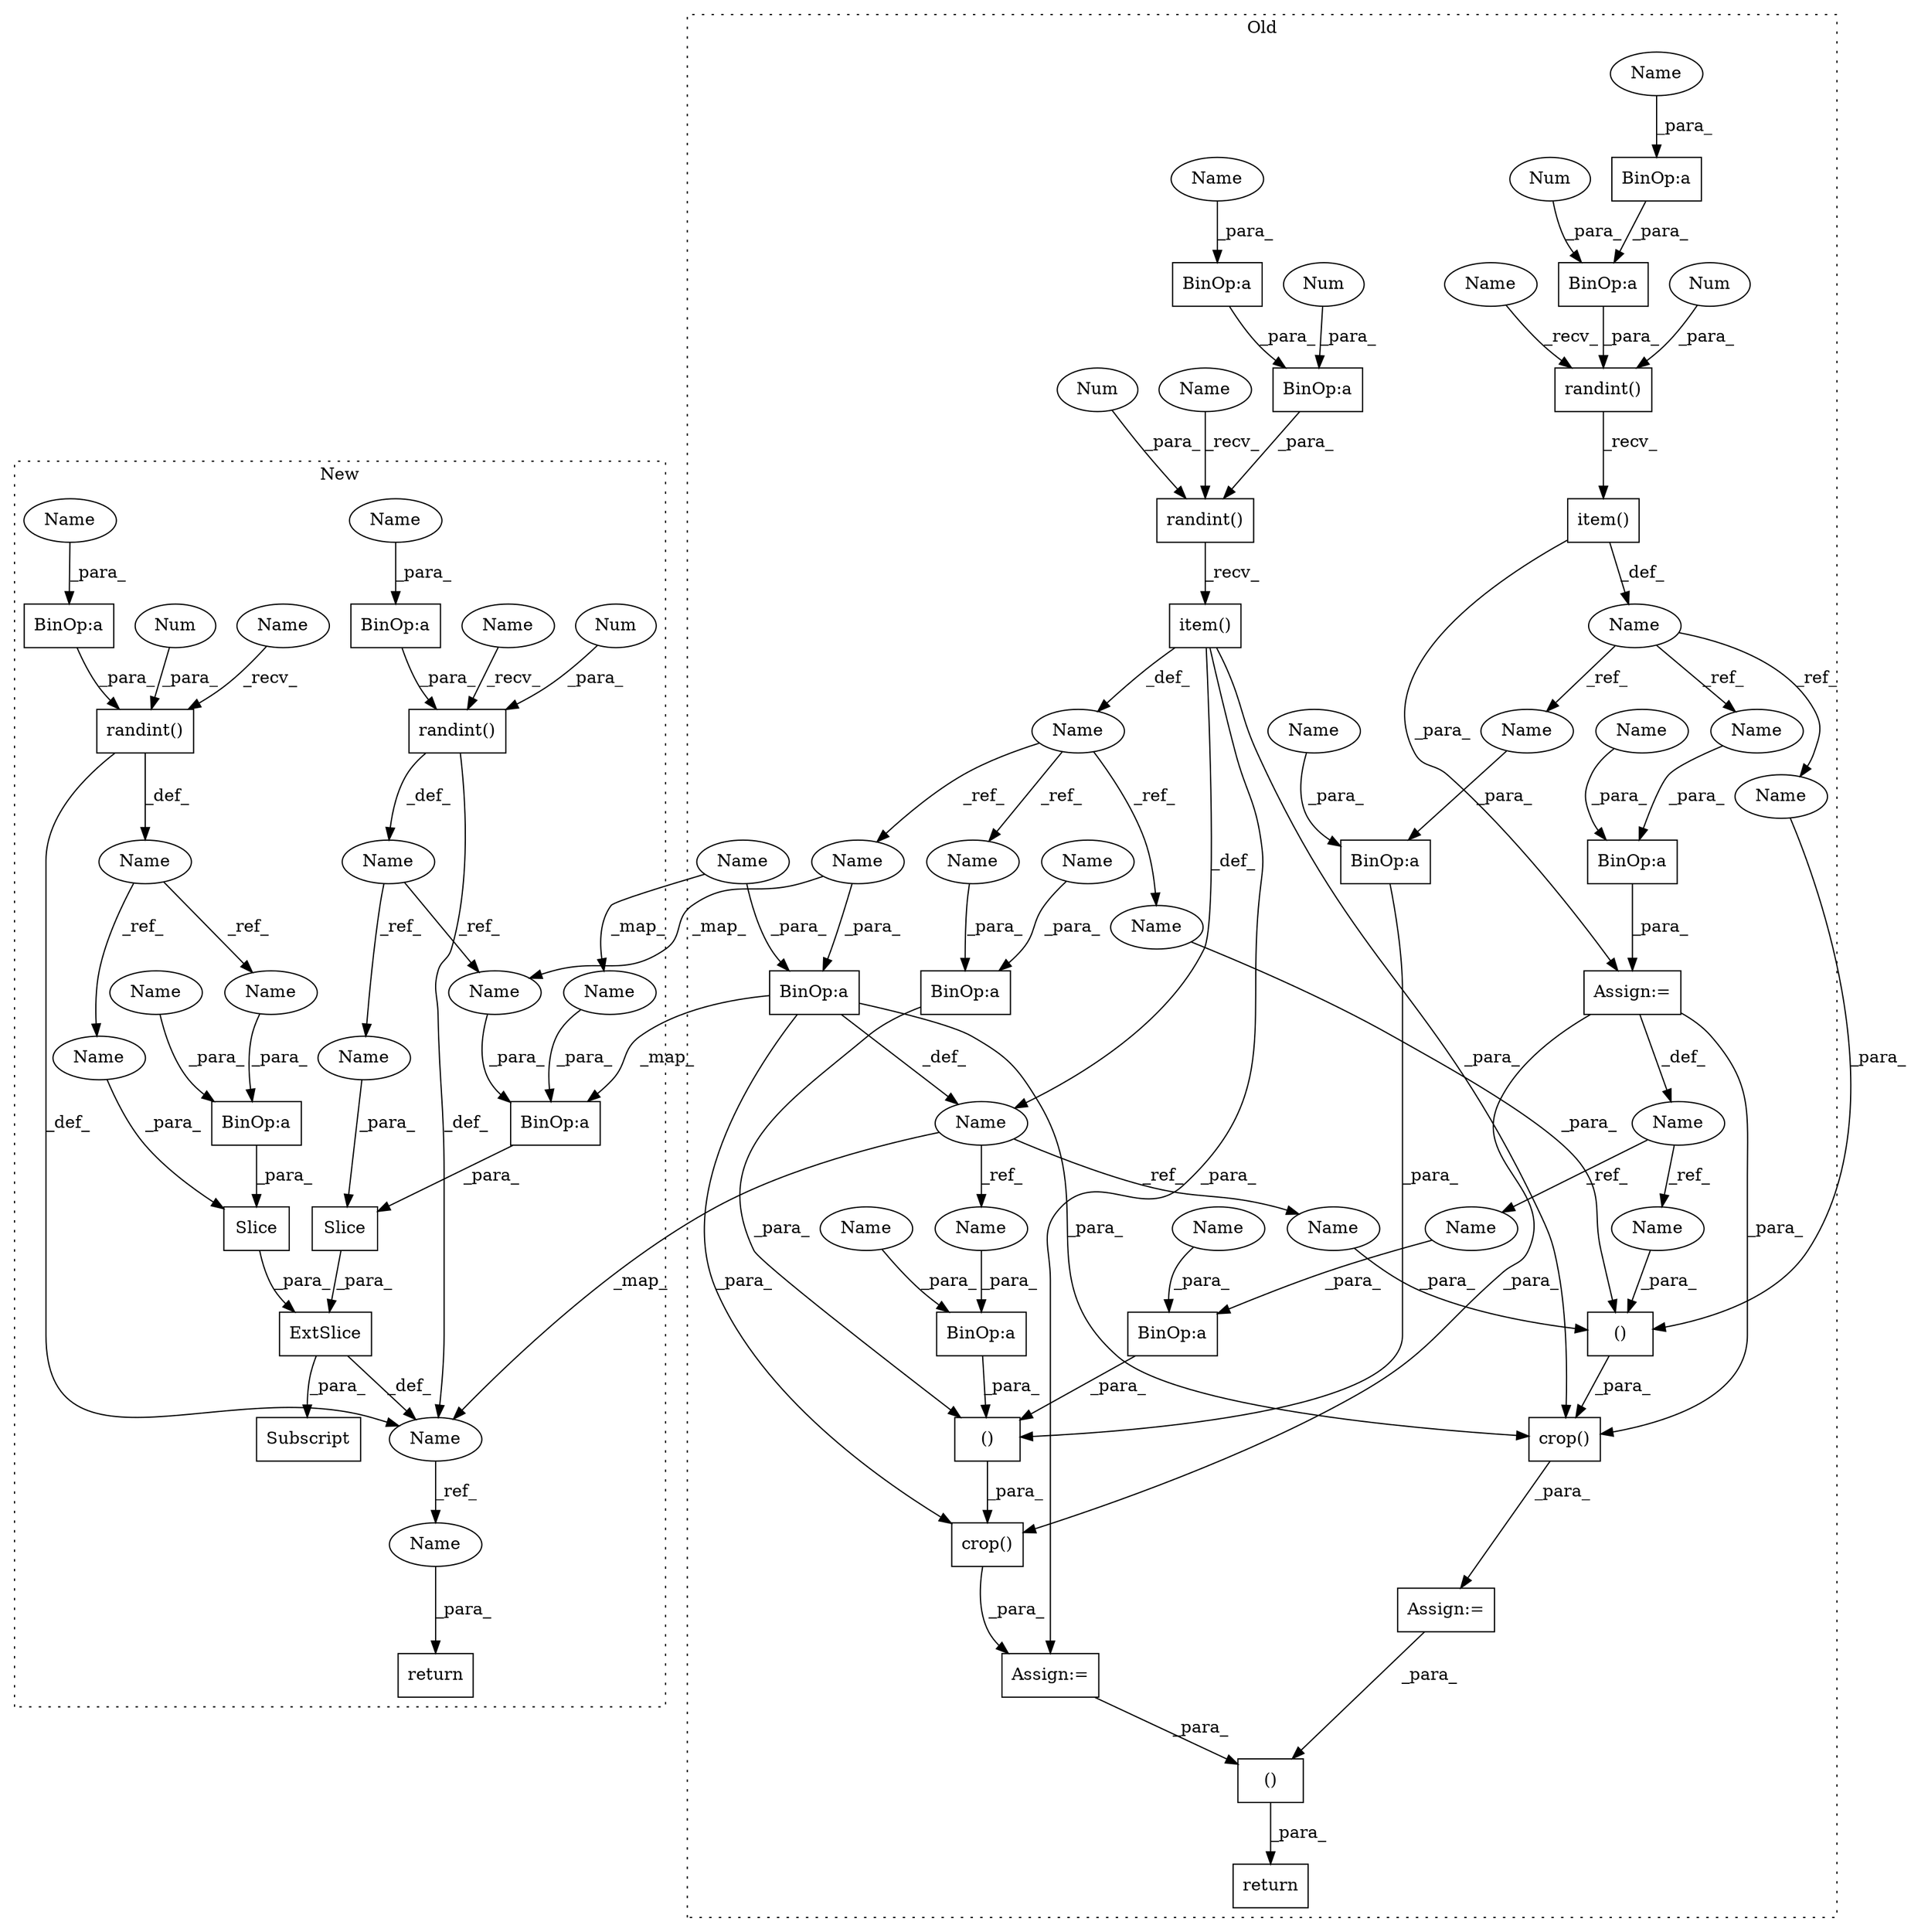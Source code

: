 digraph G {
subgraph cluster0 {
1 [label="item()" a="75" s="7980" l="54" shape="box"];
4 [label="()" a="54" s="8136" l="128" shape="box"];
6 [label="return" a="93" s="8317" l="7" shape="box"];
7 [label="()" a="54" s="8289" l="20" shape="box"];
8 [label="BinOp:a" a="82" s="8202" l="4" shape="box"];
9 [label="BinOp:a" a="82" s="8246" l="4" shape="box"];
10 [label="BinOp:a" a="82" s="8118" l="4" shape="box"];
11 [label="BinOp:a" a="82" s="8159" l="4" shape="box"];
13 [label="BinOp:a" a="82" s="7933" l="16" shape="box"];
16 [label="BinOp:a" a="82" s="7933" l="3" shape="box"];
17 [label="BinOp:a" a="82" s="7998" l="3" shape="box"];
18 [label="BinOp:a" a="82" s="7998" l="16" shape="box"];
19 [label="()" a="54" s="8326" l="4" shape="box"];
21 [label="item()" a="75" s="7915" l="54" shape="box"];
22 [label="Num" a="76" s="7949" l="1" shape="ellipse"];
23 [label="Num" a="76" s="8014" l="1" shape="ellipse"];
24 [label="randint()" a="75" s="7915,7950" l="14,12" shape="box"];
25 [label="Num" a="76" s="7929" l="1" shape="ellipse"];
26 [label="randint()" a="75" s="7980,8015" l="14,12" shape="box"];
27 [label="Num" a="76" s="7994" l="1" shape="ellipse"];
33 [label="Name" a="87" s="7908" l="4" shape="ellipse"];
34 [label="crop()" a="75" s="8105,8265" l="8,1" shape="box"];
36 [label="BinOp:a" a="82" s="8081" l="3" shape="box"];
39 [label="Name" a="87" s="7974" l="3" shape="ellipse"];
40 [label="crop()" a="75" s="8276,8310" l="8,1" shape="box"];
41 [label="Assign:=" a="68" s="8102" l="3" shape="box"];
42 [label="Assign:=" a="68" s="8273" l="3" shape="box"];
43 [label="Name" a="87" s="8069" l="6" shape="ellipse"];
45 [label="BinOp:a" a="82" s="8051" l="3" shape="box"];
46 [label="Name" a="87" s="8039" l="5" shape="ellipse"];
47 [label="Assign:=" a="68" s="8044" l="3" shape="box"];
51 [label="Name" a="87" s="8156" l="3" shape="ellipse"];
52 [label="Name" a="87" s="8078" l="3" shape="ellipse"];
53 [label="Name" a="87" s="8291" l="3" shape="ellipse"];
54 [label="Name" a="87" s="8001" l="10" shape="ellipse"];
55 [label="Name" a="87" s="7936" l="10" shape="ellipse"];
56 [label="Name" a="87" s="8084" l="10" shape="ellipse"];
57 [label="Name" a="87" s="8054" l="10" shape="ellipse"];
58 [label="Name" a="87" s="8296" l="5" shape="ellipse"];
59 [label="Name" a="87" s="8197" l="5" shape="ellipse"];
64 [label="Name" a="87" s="7915" l="5" shape="ellipse"];
65 [label="Name" a="87" s="7980" l="5" shape="ellipse"];
66 [label="Name" a="87" s="8206" l="14" shape="ellipse"];
67 [label="Name" a="87" s="8163" l="14" shape="ellipse"];
68 [label="Name" a="87" s="8122" l="14" shape="ellipse"];
69 [label="Name" a="87" s="8250" l="14" shape="ellipse"];
74 [label="Name" a="87" s="8303" l="6" shape="ellipse"];
75 [label="Name" a="87" s="8240" l="6" shape="ellipse"];
76 [label="Name" a="87" s="8285" l="4" shape="ellipse"];
77 [label="Name" a="87" s="8047" l="4" shape="ellipse"];
78 [label="Name" a="87" s="8114" l="4" shape="ellipse"];
label = "Old";
style="dotted";
}
subgraph cluster1 {
2 [label="ExtSlice" a="85" s="14045" l="5" shape="box"];
3 [label="Subscript" a="63" s="14045,0" l="56,0" shape="box"];
5 [label="return" a="93" s="14107" l="7" shape="box"];
12 [label="BinOp:a" a="82" s="13988" l="3" shape="box"];
14 [label="BinOp:a" a="82" s="13933" l="3" shape="box"];
15 [label="BinOp:a" a="82" s="14082" l="3" shape="box"];
20 [label="Slice" a="80" s="14073" l="4" shape="box"];
28 [label="randint()" a="75" s="13903,13946" l="15,1" shape="box"];
29 [label="Slice" a="80" s="14051" l="3" shape="box"];
30 [label="Num" a="76" s="13918" l="1" shape="ellipse"];
31 [label="randint()" a="75" s="13959,14001" l="15,1" shape="box"];
32 [label="Num" a="76" s="13974" l="1" shape="ellipse"];
35 [label="BinOp:a" a="82" s="14058" l="3" shape="box"];
37 [label="Name" a="87" s="13952" l="4" shape="ellipse"];
38 [label="Name" a="87" s="13897" l="3" shape="ellipse"];
44 [label="Name" a="87" s="14031" l="11" shape="ellipse"];
48 [label="Name" a="87" s="14114" l="11" shape="ellipse"];
49 [label="Name" a="87" s="13903" l="6" shape="ellipse"];
50 [label="Name" a="87" s="13959" l="6" shape="ellipse"];
60 [label="Name" a="87" s="14051" l="3" shape="ellipse"];
61 [label="Name" a="87" s="14055" l="3" shape="ellipse"];
62 [label="Name" a="87" s="14073" l="4" shape="ellipse"];
63 [label="Name" a="87" s="14078" l="4" shape="ellipse"];
70 [label="Name" a="87" s="13991" l="10" shape="ellipse"];
71 [label="Name" a="87" s="14085" l="10" shape="ellipse"];
72 [label="Name" a="87" s="14061" l="10" shape="ellipse"];
73 [label="Name" a="87" s="13936" l="10" shape="ellipse"];
label = "New";
style="dotted";
}
1 -> 43 [label="_def_"];
1 -> 40 [label="_para_"];
1 -> 39 [label="_def_"];
1 -> 41 [label="_para_"];
2 -> 3 [label="_para_"];
2 -> 44 [label="_def_"];
4 -> 34 [label="_para_"];
7 -> 40 [label="_para_"];
8 -> 4 [label="_para_"];
9 -> 4 [label="_para_"];
10 -> 4 [label="_para_"];
11 -> 4 [label="_para_"];
12 -> 31 [label="_para_"];
13 -> 24 [label="_para_"];
14 -> 28 [label="_para_"];
15 -> 20 [label="_para_"];
16 -> 13 [label="_para_"];
17 -> 18 [label="_para_"];
18 -> 26 [label="_para_"];
19 -> 6 [label="_para_"];
20 -> 2 [label="_para_"];
21 -> 47 [label="_para_"];
21 -> 33 [label="_def_"];
22 -> 13 [label="_para_"];
23 -> 18 [label="_para_"];
24 -> 21 [label="_recv_"];
25 -> 24 [label="_para_"];
26 -> 1 [label="_recv_"];
27 -> 26 [label="_para_"];
28 -> 38 [label="_def_"];
28 -> 44 [label="_def_"];
29 -> 2 [label="_para_"];
30 -> 28 [label="_para_"];
31 -> 44 [label="_def_"];
31 -> 37 [label="_def_"];
32 -> 31 [label="_para_"];
33 -> 78 [label="_ref_"];
33 -> 77 [label="_ref_"];
33 -> 76 [label="_ref_"];
34 -> 41 [label="_para_"];
35 -> 29 [label="_para_"];
36 -> 34 [label="_para_"];
36 -> 43 [label="_def_"];
36 -> 40 [label="_para_"];
36 -> 35 [label="_map_"];
37 -> 62 [label="_ref_"];
37 -> 63 [label="_ref_"];
38 -> 61 [label="_ref_"];
38 -> 60 [label="_ref_"];
39 -> 53 [label="_ref_"];
39 -> 52 [label="_ref_"];
39 -> 51 [label="_ref_"];
40 -> 42 [label="_para_"];
41 -> 19 [label="_para_"];
42 -> 19 [label="_para_"];
43 -> 74 [label="_ref_"];
43 -> 44 [label="_map_"];
43 -> 75 [label="_ref_"];
44 -> 48 [label="_ref_"];
45 -> 47 [label="_para_"];
46 -> 58 [label="_ref_"];
46 -> 59 [label="_ref_"];
47 -> 40 [label="_para_"];
47 -> 46 [label="_def_"];
47 -> 34 [label="_para_"];
48 -> 5 [label="_para_"];
49 -> 28 [label="_recv_"];
50 -> 31 [label="_recv_"];
51 -> 11 [label="_para_"];
52 -> 36 [label="_para_"];
52 -> 61 [label="_map_"];
53 -> 7 [label="_para_"];
54 -> 17 [label="_para_"];
55 -> 16 [label="_para_"];
56 -> 72 [label="_map_"];
56 -> 36 [label="_para_"];
57 -> 45 [label="_para_"];
58 -> 7 [label="_para_"];
59 -> 8 [label="_para_"];
60 -> 29 [label="_para_"];
61 -> 35 [label="_para_"];
62 -> 20 [label="_para_"];
63 -> 15 [label="_para_"];
64 -> 24 [label="_recv_"];
65 -> 26 [label="_recv_"];
66 -> 8 [label="_para_"];
67 -> 11 [label="_para_"];
68 -> 10 [label="_para_"];
69 -> 9 [label="_para_"];
70 -> 12 [label="_para_"];
71 -> 15 [label="_para_"];
72 -> 35 [label="_para_"];
73 -> 14 [label="_para_"];
74 -> 7 [label="_para_"];
75 -> 9 [label="_para_"];
76 -> 7 [label="_para_"];
77 -> 45 [label="_para_"];
78 -> 10 [label="_para_"];
}